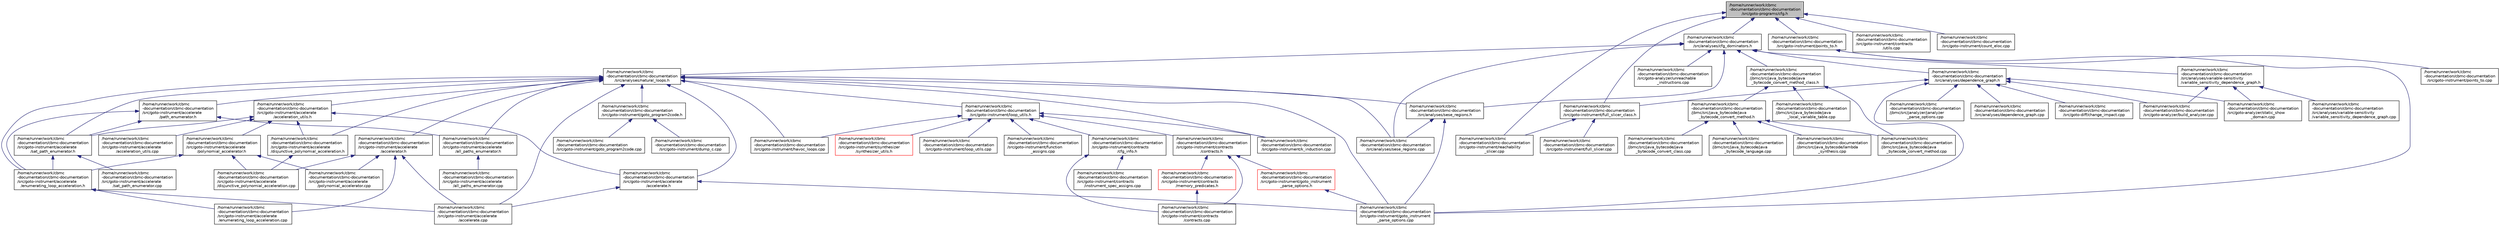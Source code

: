 digraph "/home/runner/work/cbmc-documentation/cbmc-documentation/src/goto-programs/cfg.h"
{
 // LATEX_PDF_SIZE
  bgcolor="transparent";
  edge [fontname="Helvetica",fontsize="10",labelfontname="Helvetica",labelfontsize="10"];
  node [fontname="Helvetica",fontsize="10",shape=record];
  Node1 [label="/home/runner/work/cbmc\l-documentation/cbmc-documentation\l/src/goto-programs/cfg.h",height=0.2,width=0.4,color="black", fillcolor="grey75", style="filled", fontcolor="black",tooltip=" "];
  Node1 -> Node2 [dir="back",color="midnightblue",fontsize="10",style="solid",fontname="Helvetica"];
  Node2 [label="/home/runner/work/cbmc\l-documentation/cbmc-documentation\l/src/analyses/cfg_dominators.h",height=0.2,width=0.4,color="black",URL="$cfg__dominators_8h.html",tooltip=" "];
  Node2 -> Node3 [dir="back",color="midnightblue",fontsize="10",style="solid",fontname="Helvetica"];
  Node3 [label="/home/runner/work/cbmc\l-documentation/cbmc-documentation\l/src/analyses/dependence_graph.h",height=0.2,width=0.4,color="black",URL="$dependence__graph_8h.html",tooltip=" "];
  Node3 -> Node4 [dir="back",color="midnightblue",fontsize="10",style="solid",fontname="Helvetica"];
  Node4 [label="/home/runner/work/cbmc\l-documentation/cbmc-documentation\l/src/analyses/dependence_graph.cpp",height=0.2,width=0.4,color="black",URL="$dependence__graph_8cpp.html",tooltip=" "];
  Node3 -> Node5 [dir="back",color="midnightblue",fontsize="10",style="solid",fontname="Helvetica"];
  Node5 [label="/home/runner/work/cbmc\l-documentation/cbmc-documentation\l/src/goto-analyzer/build_analyzer.cpp",height=0.2,width=0.4,color="black",URL="$build__analyzer_8cpp.html",tooltip=" "];
  Node3 -> Node6 [dir="back",color="midnightblue",fontsize="10",style="solid",fontname="Helvetica"];
  Node6 [label="/home/runner/work/cbmc\l-documentation/cbmc-documentation\l/src/goto-analyzer/static_show\l_domain.cpp",height=0.2,width=0.4,color="black",URL="$static__show__domain_8cpp.html",tooltip=" "];
  Node3 -> Node7 [dir="back",color="midnightblue",fontsize="10",style="solid",fontname="Helvetica"];
  Node7 [label="/home/runner/work/cbmc\l-documentation/cbmc-documentation\l/src/goto-diff/change_impact.cpp",height=0.2,width=0.4,color="black",URL="$change__impact_8cpp.html",tooltip=" "];
  Node3 -> Node8 [dir="back",color="midnightblue",fontsize="10",style="solid",fontname="Helvetica"];
  Node8 [label="/home/runner/work/cbmc\l-documentation/cbmc-documentation\l/src/goto-instrument/full_slicer_class.h",height=0.2,width=0.4,color="black",URL="$full__slicer__class_8h.html",tooltip=" "];
  Node8 -> Node9 [dir="back",color="midnightblue",fontsize="10",style="solid",fontname="Helvetica"];
  Node9 [label="/home/runner/work/cbmc\l-documentation/cbmc-documentation\l/src/goto-instrument/full_slicer.cpp",height=0.2,width=0.4,color="black",URL="$full__slicer_8cpp.html",tooltip=" "];
  Node8 -> Node10 [dir="back",color="midnightblue",fontsize="10",style="solid",fontname="Helvetica"];
  Node10 [label="/home/runner/work/cbmc\l-documentation/cbmc-documentation\l/src/goto-instrument/reachability\l_slicer.cpp",height=0.2,width=0.4,color="black",URL="$reachability__slicer_8cpp.html",tooltip=" "];
  Node3 -> Node11 [dir="back",color="midnightblue",fontsize="10",style="solid",fontname="Helvetica"];
  Node11 [label="/home/runner/work/cbmc\l-documentation/cbmc-documentation\l/src/goto-instrument/goto_instrument\l_parse_options.cpp",height=0.2,width=0.4,color="black",URL="$goto__instrument__parse__options_8cpp.html",tooltip=" "];
  Node3 -> Node12 [dir="back",color="midnightblue",fontsize="10",style="solid",fontname="Helvetica"];
  Node12 [label="/home/runner/work/cbmc\l-documentation/cbmc-documentation\l/jbmc/src/janalyzer/janalyzer\l_parse_options.cpp",height=0.2,width=0.4,color="black",URL="$janalyzer__parse__options_8cpp.html",tooltip=" "];
  Node2 -> Node13 [dir="back",color="midnightblue",fontsize="10",style="solid",fontname="Helvetica"];
  Node13 [label="/home/runner/work/cbmc\l-documentation/cbmc-documentation\l/src/analyses/natural_loops.h",height=0.2,width=0.4,color="black",URL="$natural__loops_8h.html",tooltip=" "];
  Node13 -> Node14 [dir="back",color="midnightblue",fontsize="10",style="solid",fontname="Helvetica"];
  Node14 [label="/home/runner/work/cbmc\l-documentation/cbmc-documentation\l/src/analyses/sese_regions.cpp",height=0.2,width=0.4,color="black",URL="$sese__regions_8cpp.html",tooltip=" "];
  Node13 -> Node15 [dir="back",color="midnightblue",fontsize="10",style="solid",fontname="Helvetica"];
  Node15 [label="/home/runner/work/cbmc\l-documentation/cbmc-documentation\l/src/analyses/sese_regions.h",height=0.2,width=0.4,color="black",URL="$sese__regions_8h.html",tooltip=" "];
  Node15 -> Node14 [dir="back",color="midnightblue",fontsize="10",style="solid",fontname="Helvetica"];
  Node15 -> Node11 [dir="back",color="midnightblue",fontsize="10",style="solid",fontname="Helvetica"];
  Node13 -> Node16 [dir="back",color="midnightblue",fontsize="10",style="solid",fontname="Helvetica"];
  Node16 [label="/home/runner/work/cbmc\l-documentation/cbmc-documentation\l/src/goto-instrument/accelerate\l/accelerate.h",height=0.2,width=0.4,color="black",URL="$accelerate_8h.html",tooltip=" "];
  Node16 -> Node17 [dir="back",color="midnightblue",fontsize="10",style="solid",fontname="Helvetica"];
  Node17 [label="/home/runner/work/cbmc\l-documentation/cbmc-documentation\l/src/goto-instrument/accelerate\l/accelerate.cpp",height=0.2,width=0.4,color="black",URL="$accelerate_8cpp.html",tooltip=" "];
  Node16 -> Node11 [dir="back",color="midnightblue",fontsize="10",style="solid",fontname="Helvetica"];
  Node13 -> Node18 [dir="back",color="midnightblue",fontsize="10",style="solid",fontname="Helvetica"];
  Node18 [label="/home/runner/work/cbmc\l-documentation/cbmc-documentation\l/src/goto-instrument/accelerate\l/acceleration_utils.h",height=0.2,width=0.4,color="black",URL="$acceleration__utils_8h.html",tooltip=" "];
  Node18 -> Node16 [dir="back",color="midnightblue",fontsize="10",style="solid",fontname="Helvetica"];
  Node18 -> Node19 [dir="back",color="midnightblue",fontsize="10",style="solid",fontname="Helvetica"];
  Node19 [label="/home/runner/work/cbmc\l-documentation/cbmc-documentation\l/src/goto-instrument/accelerate\l/polynomial_accelerator.h",height=0.2,width=0.4,color="black",URL="$polynomial__accelerator_8h.html",tooltip=" "];
  Node19 -> Node20 [dir="back",color="midnightblue",fontsize="10",style="solid",fontname="Helvetica"];
  Node20 [label="/home/runner/work/cbmc\l-documentation/cbmc-documentation\l/src/goto-instrument/accelerate\l/enumerating_loop_acceleration.h",height=0.2,width=0.4,color="black",URL="$enumerating__loop__acceleration_8h.html",tooltip=" "];
  Node20 -> Node17 [dir="back",color="midnightblue",fontsize="10",style="solid",fontname="Helvetica"];
  Node20 -> Node21 [dir="back",color="midnightblue",fontsize="10",style="solid",fontname="Helvetica"];
  Node21 [label="/home/runner/work/cbmc\l-documentation/cbmc-documentation\l/src/goto-instrument/accelerate\l/enumerating_loop_acceleration.cpp",height=0.2,width=0.4,color="black",URL="$enumerating__loop__acceleration_8cpp.html",tooltip=" "];
  Node19 -> Node22 [dir="back",color="midnightblue",fontsize="10",style="solid",fontname="Helvetica"];
  Node22 [label="/home/runner/work/cbmc\l-documentation/cbmc-documentation\l/src/goto-instrument/accelerate\l/disjunctive_polynomial_acceleration.cpp",height=0.2,width=0.4,color="black",URL="$disjunctive__polynomial__acceleration_8cpp.html",tooltip=" "];
  Node19 -> Node23 [dir="back",color="midnightblue",fontsize="10",style="solid",fontname="Helvetica"];
  Node23 [label="/home/runner/work/cbmc\l-documentation/cbmc-documentation\l/src/goto-instrument/accelerate\l/polynomial_accelerator.cpp",height=0.2,width=0.4,color="black",URL="$polynomial__accelerator_8cpp.html",tooltip=" "];
  Node18 -> Node24 [dir="back",color="midnightblue",fontsize="10",style="solid",fontname="Helvetica"];
  Node24 [label="/home/runner/work/cbmc\l-documentation/cbmc-documentation\l/src/goto-instrument/accelerate\l/sat_path_enumerator.h",height=0.2,width=0.4,color="black",URL="$sat__path__enumerator_8h.html",tooltip=" "];
  Node24 -> Node20 [dir="back",color="midnightblue",fontsize="10",style="solid",fontname="Helvetica"];
  Node24 -> Node25 [dir="back",color="midnightblue",fontsize="10",style="solid",fontname="Helvetica"];
  Node25 [label="/home/runner/work/cbmc\l-documentation/cbmc-documentation\l/src/goto-instrument/accelerate\l/sat_path_enumerator.cpp",height=0.2,width=0.4,color="black",URL="$sat__path__enumerator_8cpp.html",tooltip=" "];
  Node18 -> Node26 [dir="back",color="midnightblue",fontsize="10",style="solid",fontname="Helvetica"];
  Node26 [label="/home/runner/work/cbmc\l-documentation/cbmc-documentation\l/src/goto-instrument/accelerate\l/acceleration_utils.cpp",height=0.2,width=0.4,color="black",URL="$acceleration__utils_8cpp.html",tooltip=" "];
  Node18 -> Node27 [dir="back",color="midnightblue",fontsize="10",style="solid",fontname="Helvetica"];
  Node27 [label="/home/runner/work/cbmc\l-documentation/cbmc-documentation\l/src/goto-instrument/accelerate\l/disjunctive_polynomial_acceleration.h",height=0.2,width=0.4,color="black",URL="$disjunctive__polynomial__acceleration_8h.html",tooltip=" "];
  Node27 -> Node22 [dir="back",color="midnightblue",fontsize="10",style="solid",fontname="Helvetica"];
  Node13 -> Node17 [dir="back",color="midnightblue",fontsize="10",style="solid",fontname="Helvetica"];
  Node13 -> Node28 [dir="back",color="midnightblue",fontsize="10",style="solid",fontname="Helvetica"];
  Node28 [label="/home/runner/work/cbmc\l-documentation/cbmc-documentation\l/src/goto-instrument/accelerate\l/accelerator.h",height=0.2,width=0.4,color="black",URL="$accelerator_8h.html",tooltip=" "];
  Node28 -> Node17 [dir="back",color="midnightblue",fontsize="10",style="solid",fontname="Helvetica"];
  Node28 -> Node22 [dir="back",color="midnightblue",fontsize="10",style="solid",fontname="Helvetica"];
  Node28 -> Node21 [dir="back",color="midnightblue",fontsize="10",style="solid",fontname="Helvetica"];
  Node28 -> Node23 [dir="back",color="midnightblue",fontsize="10",style="solid",fontname="Helvetica"];
  Node13 -> Node20 [dir="back",color="midnightblue",fontsize="10",style="solid",fontname="Helvetica"];
  Node13 -> Node29 [dir="back",color="midnightblue",fontsize="10",style="solid",fontname="Helvetica"];
  Node29 [label="/home/runner/work/cbmc\l-documentation/cbmc-documentation\l/src/goto-instrument/accelerate\l/path_enumerator.h",height=0.2,width=0.4,color="black",URL="$path__enumerator_8h.html",tooltip=" "];
  Node29 -> Node20 [dir="back",color="midnightblue",fontsize="10",style="solid",fontname="Helvetica"];
  Node29 -> Node24 [dir="back",color="midnightblue",fontsize="10",style="solid",fontname="Helvetica"];
  Node29 -> Node30 [dir="back",color="midnightblue",fontsize="10",style="solid",fontname="Helvetica"];
  Node30 [label="/home/runner/work/cbmc\l-documentation/cbmc-documentation\l/src/goto-instrument/accelerate\l/all_paths_enumerator.h",height=0.2,width=0.4,color="black",URL="$all__paths__enumerator_8h.html",tooltip=" "];
  Node30 -> Node31 [dir="back",color="midnightblue",fontsize="10",style="solid",fontname="Helvetica"];
  Node31 [label="/home/runner/work/cbmc\l-documentation/cbmc-documentation\l/src/goto-instrument/accelerate\l/all_paths_enumerator.cpp",height=0.2,width=0.4,color="black",URL="$all__paths__enumerator_8cpp.html",tooltip=" "];
  Node13 -> Node24 [dir="back",color="midnightblue",fontsize="10",style="solid",fontname="Helvetica"];
  Node13 -> Node30 [dir="back",color="midnightblue",fontsize="10",style="solid",fontname="Helvetica"];
  Node13 -> Node27 [dir="back",color="midnightblue",fontsize="10",style="solid",fontname="Helvetica"];
  Node13 -> Node32 [dir="back",color="midnightblue",fontsize="10",style="solid",fontname="Helvetica"];
  Node32 [label="/home/runner/work/cbmc\l-documentation/cbmc-documentation\l/src/goto-instrument/goto_program2code.h",height=0.2,width=0.4,color="black",URL="$goto__program2code_8h.html",tooltip=" "];
  Node32 -> Node33 [dir="back",color="midnightblue",fontsize="10",style="solid",fontname="Helvetica"];
  Node33 [label="/home/runner/work/cbmc\l-documentation/cbmc-documentation\l/src/goto-instrument/dump_c.cpp",height=0.2,width=0.4,color="black",URL="$dump__c_8cpp.html",tooltip=" "];
  Node32 -> Node34 [dir="back",color="midnightblue",fontsize="10",style="solid",fontname="Helvetica"];
  Node34 [label="/home/runner/work/cbmc\l-documentation/cbmc-documentation\l/src/goto-instrument/goto_program2code.cpp",height=0.2,width=0.4,color="black",URL="$goto__program2code_8cpp.html",tooltip=" "];
  Node13 -> Node35 [dir="back",color="midnightblue",fontsize="10",style="solid",fontname="Helvetica"];
  Node35 [label="/home/runner/work/cbmc\l-documentation/cbmc-documentation\l/src/goto-instrument/loop_utils.h",height=0.2,width=0.4,color="black",URL="$loop__utils_8h.html",tooltip=" "];
  Node35 -> Node36 [dir="back",color="midnightblue",fontsize="10",style="solid",fontname="Helvetica"];
  Node36 [label="/home/runner/work/cbmc\l-documentation/cbmc-documentation\l/src/goto-instrument/contracts\l/cfg_info.h",height=0.2,width=0.4,color="black",URL="$cfg__info_8h.html",tooltip=" "];
  Node36 -> Node37 [dir="back",color="midnightblue",fontsize="10",style="solid",fontname="Helvetica"];
  Node37 [label="/home/runner/work/cbmc\l-documentation/cbmc-documentation\l/src/goto-instrument/contracts\l/contracts.cpp",height=0.2,width=0.4,color="black",URL="$contracts_8cpp.html",tooltip=" "];
  Node36 -> Node38 [dir="back",color="midnightblue",fontsize="10",style="solid",fontname="Helvetica"];
  Node38 [label="/home/runner/work/cbmc\l-documentation/cbmc-documentation\l/src/goto-instrument/contracts\l/instrument_spec_assigns.cpp",height=0.2,width=0.4,color="black",URL="$instrument__spec__assigns_8cpp.html",tooltip=" "];
  Node35 -> Node39 [dir="back",color="midnightblue",fontsize="10",style="solid",fontname="Helvetica"];
  Node39 [label="/home/runner/work/cbmc\l-documentation/cbmc-documentation\l/src/goto-instrument/contracts\l/contracts.h",height=0.2,width=0.4,color="black",URL="$contracts_8h.html",tooltip=" "];
  Node39 -> Node37 [dir="back",color="midnightblue",fontsize="10",style="solid",fontname="Helvetica"];
  Node39 -> Node40 [dir="back",color="midnightblue",fontsize="10",style="solid",fontname="Helvetica"];
  Node40 [label="/home/runner/work/cbmc\l-documentation/cbmc-documentation\l/src/goto-instrument/contracts\l/memory_predicates.h",height=0.2,width=0.4,color="red",URL="$memory__predicates_8h.html",tooltip=" "];
  Node40 -> Node37 [dir="back",color="midnightblue",fontsize="10",style="solid",fontname="Helvetica"];
  Node39 -> Node42 [dir="back",color="midnightblue",fontsize="10",style="solid",fontname="Helvetica"];
  Node42 [label="/home/runner/work/cbmc\l-documentation/cbmc-documentation\l/src/goto-instrument/goto_instrument\l_parse_options.h",height=0.2,width=0.4,color="red",URL="$goto__instrument__parse__options_8h.html",tooltip=" "];
  Node42 -> Node11 [dir="back",color="midnightblue",fontsize="10",style="solid",fontname="Helvetica"];
  Node35 -> Node45 [dir="back",color="midnightblue",fontsize="10",style="solid",fontname="Helvetica"];
  Node45 [label="/home/runner/work/cbmc\l-documentation/cbmc-documentation\l/src/goto-instrument/function\l_assigns.cpp",height=0.2,width=0.4,color="black",URL="$function__assigns_8cpp.html",tooltip=" "];
  Node35 -> Node46 [dir="back",color="midnightblue",fontsize="10",style="solid",fontname="Helvetica"];
  Node46 [label="/home/runner/work/cbmc\l-documentation/cbmc-documentation\l/src/goto-instrument/synthesizer\l/synthesizer_utils.h",height=0.2,width=0.4,color="red",URL="$synthesizer__utils_8h.html",tooltip=" "];
  Node35 -> Node51 [dir="back",color="midnightblue",fontsize="10",style="solid",fontname="Helvetica"];
  Node51 [label="/home/runner/work/cbmc\l-documentation/cbmc-documentation\l/src/goto-instrument/havoc_loops.cpp",height=0.2,width=0.4,color="black",URL="$havoc__loops_8cpp.html",tooltip=" "];
  Node35 -> Node52 [dir="back",color="midnightblue",fontsize="10",style="solid",fontname="Helvetica"];
  Node52 [label="/home/runner/work/cbmc\l-documentation/cbmc-documentation\l/src/goto-instrument/k_induction.cpp",height=0.2,width=0.4,color="black",URL="$k__induction_8cpp.html",tooltip=" "];
  Node35 -> Node53 [dir="back",color="midnightblue",fontsize="10",style="solid",fontname="Helvetica"];
  Node53 [label="/home/runner/work/cbmc\l-documentation/cbmc-documentation\l/src/goto-instrument/loop_utils.cpp",height=0.2,width=0.4,color="black",URL="$loop__utils_8cpp.html",tooltip=" "];
  Node13 -> Node11 [dir="back",color="midnightblue",fontsize="10",style="solid",fontname="Helvetica"];
  Node13 -> Node51 [dir="back",color="midnightblue",fontsize="10",style="solid",fontname="Helvetica"];
  Node13 -> Node52 [dir="back",color="midnightblue",fontsize="10",style="solid",fontname="Helvetica"];
  Node2 -> Node14 [dir="back",color="midnightblue",fontsize="10",style="solid",fontname="Helvetica"];
  Node2 -> Node15 [dir="back",color="midnightblue",fontsize="10",style="solid",fontname="Helvetica"];
  Node2 -> Node54 [dir="back",color="midnightblue",fontsize="10",style="solid",fontname="Helvetica"];
  Node54 [label="/home/runner/work/cbmc\l-documentation/cbmc-documentation\l/src/analyses/variable-sensitivity\l/variable_sensitivity_dependence_graph.h",height=0.2,width=0.4,color="black",URL="$variable__sensitivity__dependence__graph_8h.html",tooltip=" "];
  Node54 -> Node55 [dir="back",color="midnightblue",fontsize="10",style="solid",fontname="Helvetica"];
  Node55 [label="/home/runner/work/cbmc\l-documentation/cbmc-documentation\l/src/analyses/variable-sensitivity\l/variable_sensitivity_dependence_graph.cpp",height=0.2,width=0.4,color="black",URL="$variable__sensitivity__dependence__graph_8cpp.html",tooltip=" "];
  Node54 -> Node5 [dir="back",color="midnightblue",fontsize="10",style="solid",fontname="Helvetica"];
  Node54 -> Node6 [dir="back",color="midnightblue",fontsize="10",style="solid",fontname="Helvetica"];
  Node2 -> Node56 [dir="back",color="midnightblue",fontsize="10",style="solid",fontname="Helvetica"];
  Node56 [label="/home/runner/work/cbmc\l-documentation/cbmc-documentation\l/src/goto-analyzer/unreachable\l_instructions.cpp",height=0.2,width=0.4,color="black",URL="$unreachable__instructions_8cpp.html",tooltip=" "];
  Node2 -> Node57 [dir="back",color="midnightblue",fontsize="10",style="solid",fontname="Helvetica"];
  Node57 [label="/home/runner/work/cbmc\l-documentation/cbmc-documentation\l/jbmc/src/java_bytecode/java\l_bytecode_convert_method_class.h",height=0.2,width=0.4,color="black",URL="$java__bytecode__convert__method__class_8h.html",tooltip=" "];
  Node57 -> Node58 [dir="back",color="midnightblue",fontsize="10",style="solid",fontname="Helvetica"];
  Node58 [label="/home/runner/work/cbmc\l-documentation/cbmc-documentation\l/jbmc/src/java_bytecode/java\l_bytecode_convert_method.h",height=0.2,width=0.4,color="black",URL="$java__bytecode__convert__method_8h.html",tooltip=" "];
  Node58 -> Node59 [dir="back",color="midnightblue",fontsize="10",style="solid",fontname="Helvetica"];
  Node59 [label="/home/runner/work/cbmc\l-documentation/cbmc-documentation\l/jbmc/src/java_bytecode/java\l_bytecode_convert_class.cpp",height=0.2,width=0.4,color="black",URL="$java__bytecode__convert__class_8cpp.html",tooltip=" "];
  Node58 -> Node60 [dir="back",color="midnightblue",fontsize="10",style="solid",fontname="Helvetica"];
  Node60 [label="/home/runner/work/cbmc\l-documentation/cbmc-documentation\l/jbmc/src/java_bytecode/java\l_bytecode_convert_method.cpp",height=0.2,width=0.4,color="black",URL="$java__bytecode__convert__method_8cpp.html",tooltip=" "];
  Node58 -> Node61 [dir="back",color="midnightblue",fontsize="10",style="solid",fontname="Helvetica"];
  Node61 [label="/home/runner/work/cbmc\l-documentation/cbmc-documentation\l/jbmc/src/java_bytecode/java\l_bytecode_language.cpp",height=0.2,width=0.4,color="black",URL="$java__bytecode__language_8cpp.html",tooltip=" "];
  Node58 -> Node62 [dir="back",color="midnightblue",fontsize="10",style="solid",fontname="Helvetica"];
  Node62 [label="/home/runner/work/cbmc\l-documentation/cbmc-documentation\l/jbmc/src/java_bytecode/lambda\l_synthesis.cpp",height=0.2,width=0.4,color="black",URL="$lambda__synthesis_8cpp.html",tooltip=" "];
  Node57 -> Node60 [dir="back",color="midnightblue",fontsize="10",style="solid",fontname="Helvetica"];
  Node57 -> Node63 [dir="back",color="midnightblue",fontsize="10",style="solid",fontname="Helvetica"];
  Node63 [label="/home/runner/work/cbmc\l-documentation/cbmc-documentation\l/jbmc/src/java_bytecode/java\l_local_variable_table.cpp",height=0.2,width=0.4,color="black",URL="$java__local__variable__table_8cpp.html",tooltip=" "];
  Node1 -> Node64 [dir="back",color="midnightblue",fontsize="10",style="solid",fontname="Helvetica"];
  Node64 [label="/home/runner/work/cbmc\l-documentation/cbmc-documentation\l/src/goto-instrument/contracts\l/utils.cpp",height=0.2,width=0.4,color="black",URL="$utils_8cpp.html",tooltip=" "];
  Node1 -> Node65 [dir="back",color="midnightblue",fontsize="10",style="solid",fontname="Helvetica"];
  Node65 [label="/home/runner/work/cbmc\l-documentation/cbmc-documentation\l/src/goto-instrument/count_eloc.cpp",height=0.2,width=0.4,color="black",URL="$count__eloc_8cpp.html",tooltip=" "];
  Node1 -> Node8 [dir="back",color="midnightblue",fontsize="10",style="solid",fontname="Helvetica"];
  Node1 -> Node66 [dir="back",color="midnightblue",fontsize="10",style="solid",fontname="Helvetica"];
  Node66 [label="/home/runner/work/cbmc\l-documentation/cbmc-documentation\l/src/goto-instrument/points_to.h",height=0.2,width=0.4,color="black",URL="$points__to_8h.html",tooltip=" "];
  Node66 -> Node11 [dir="back",color="midnightblue",fontsize="10",style="solid",fontname="Helvetica"];
  Node66 -> Node67 [dir="back",color="midnightblue",fontsize="10",style="solid",fontname="Helvetica"];
  Node67 [label="/home/runner/work/cbmc\l-documentation/cbmc-documentation\l/src/goto-instrument/points_to.cpp",height=0.2,width=0.4,color="black",URL="$points__to_8cpp.html",tooltip=" "];
  Node1 -> Node10 [dir="back",color="midnightblue",fontsize="10",style="solid",fontname="Helvetica"];
}
